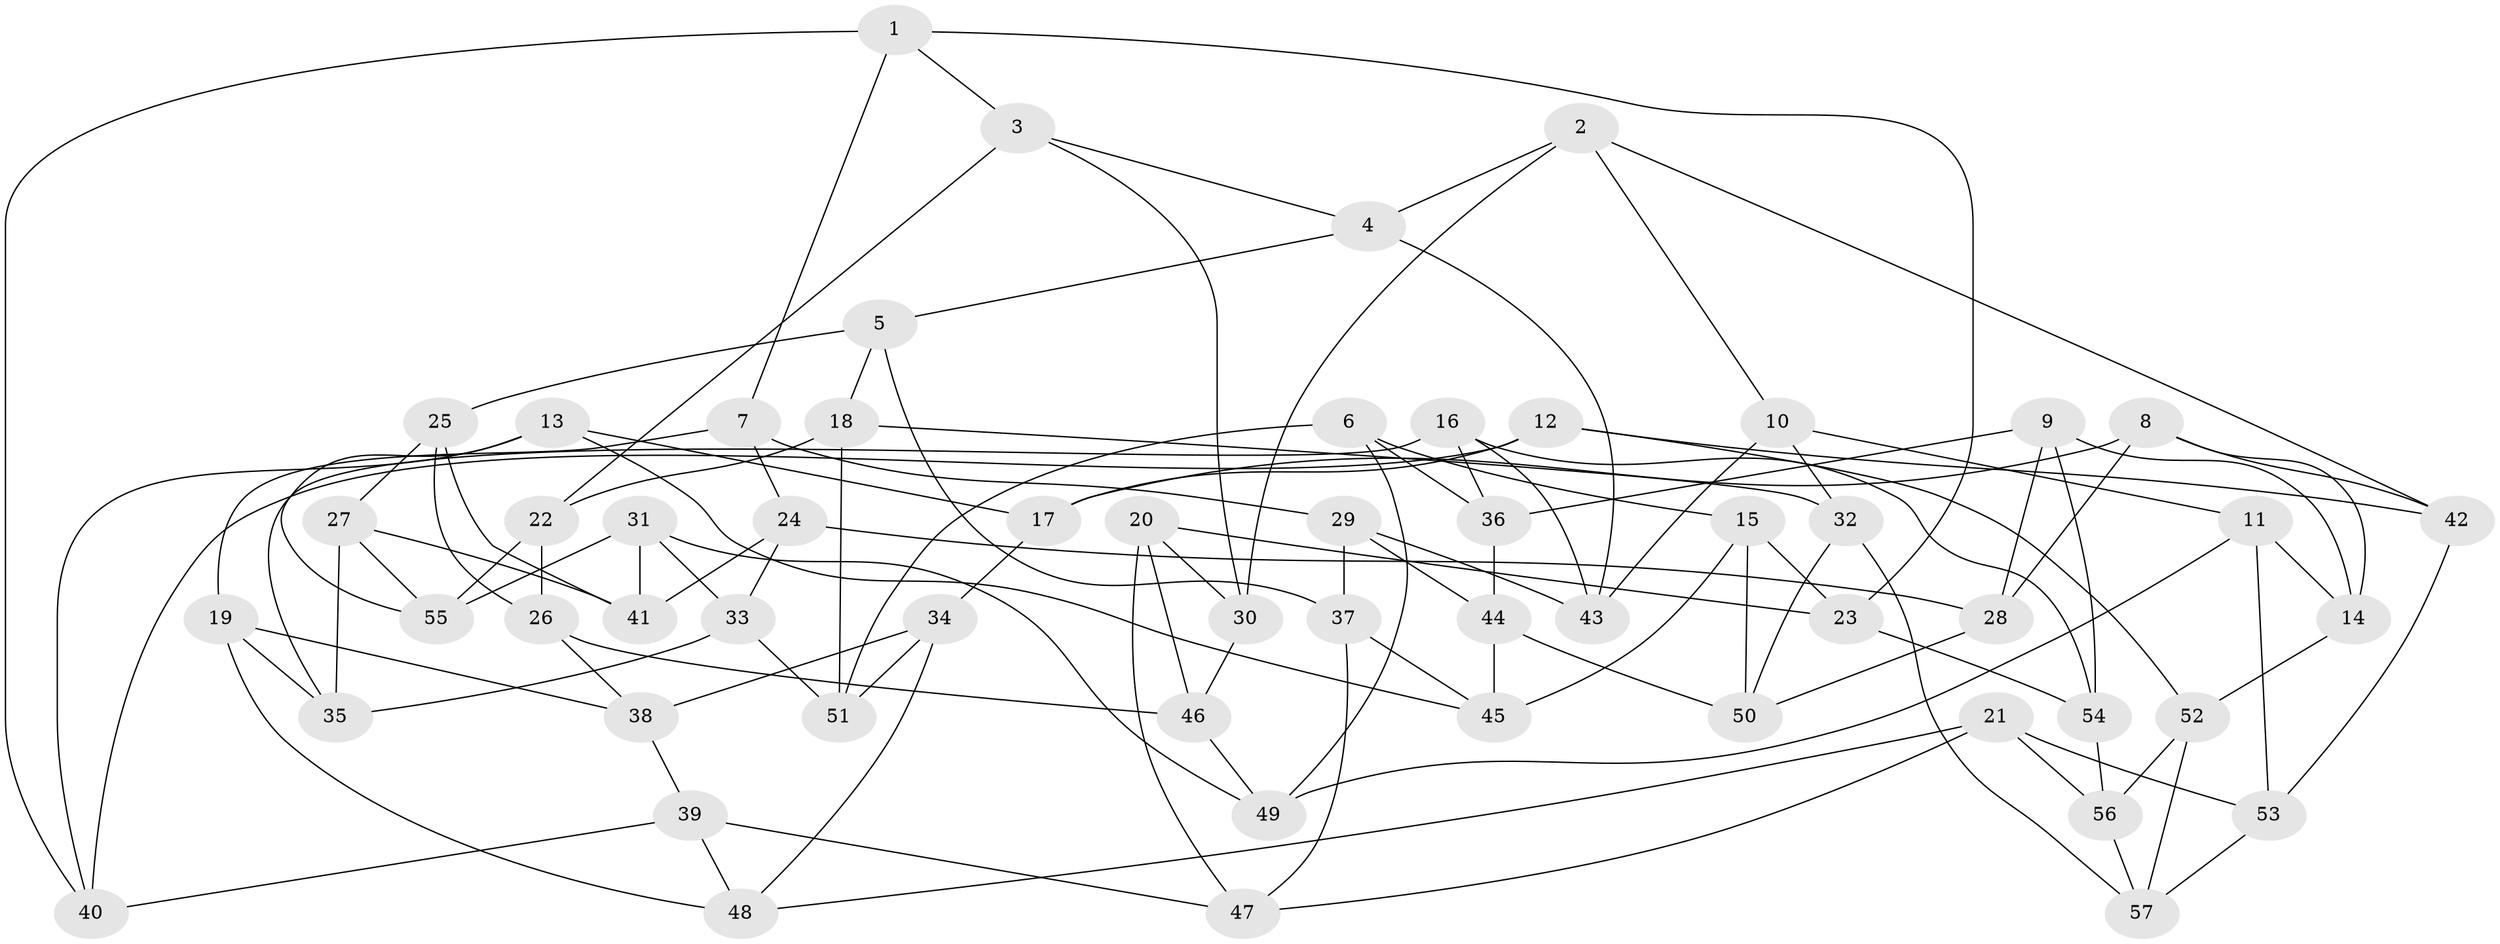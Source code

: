 // Generated by graph-tools (version 1.1) at 2025/26/03/09/25 03:26:50]
// undirected, 57 vertices, 114 edges
graph export_dot {
graph [start="1"]
  node [color=gray90,style=filled];
  1;
  2;
  3;
  4;
  5;
  6;
  7;
  8;
  9;
  10;
  11;
  12;
  13;
  14;
  15;
  16;
  17;
  18;
  19;
  20;
  21;
  22;
  23;
  24;
  25;
  26;
  27;
  28;
  29;
  30;
  31;
  32;
  33;
  34;
  35;
  36;
  37;
  38;
  39;
  40;
  41;
  42;
  43;
  44;
  45;
  46;
  47;
  48;
  49;
  50;
  51;
  52;
  53;
  54;
  55;
  56;
  57;
  1 -- 3;
  1 -- 23;
  1 -- 40;
  1 -- 7;
  2 -- 42;
  2 -- 10;
  2 -- 4;
  2 -- 30;
  3 -- 30;
  3 -- 22;
  3 -- 4;
  4 -- 5;
  4 -- 43;
  5 -- 25;
  5 -- 37;
  5 -- 18;
  6 -- 51;
  6 -- 36;
  6 -- 49;
  6 -- 15;
  7 -- 24;
  7 -- 19;
  7 -- 29;
  8 -- 42;
  8 -- 17;
  8 -- 14;
  8 -- 28;
  9 -- 14;
  9 -- 36;
  9 -- 54;
  9 -- 28;
  10 -- 43;
  10 -- 11;
  10 -- 32;
  11 -- 14;
  11 -- 53;
  11 -- 49;
  12 -- 52;
  12 -- 40;
  12 -- 42;
  12 -- 17;
  13 -- 17;
  13 -- 45;
  13 -- 40;
  13 -- 55;
  14 -- 52;
  15 -- 45;
  15 -- 23;
  15 -- 50;
  16 -- 54;
  16 -- 35;
  16 -- 43;
  16 -- 36;
  17 -- 34;
  18 -- 22;
  18 -- 32;
  18 -- 51;
  19 -- 48;
  19 -- 38;
  19 -- 35;
  20 -- 46;
  20 -- 47;
  20 -- 30;
  20 -- 23;
  21 -- 53;
  21 -- 48;
  21 -- 56;
  21 -- 47;
  22 -- 26;
  22 -- 55;
  23 -- 54;
  24 -- 33;
  24 -- 28;
  24 -- 41;
  25 -- 26;
  25 -- 41;
  25 -- 27;
  26 -- 38;
  26 -- 46;
  27 -- 35;
  27 -- 41;
  27 -- 55;
  28 -- 50;
  29 -- 44;
  29 -- 37;
  29 -- 43;
  30 -- 46;
  31 -- 55;
  31 -- 49;
  31 -- 33;
  31 -- 41;
  32 -- 57;
  32 -- 50;
  33 -- 35;
  33 -- 51;
  34 -- 38;
  34 -- 51;
  34 -- 48;
  36 -- 44;
  37 -- 45;
  37 -- 47;
  38 -- 39;
  39 -- 48;
  39 -- 47;
  39 -- 40;
  42 -- 53;
  44 -- 50;
  44 -- 45;
  46 -- 49;
  52 -- 56;
  52 -- 57;
  53 -- 57;
  54 -- 56;
  56 -- 57;
}
